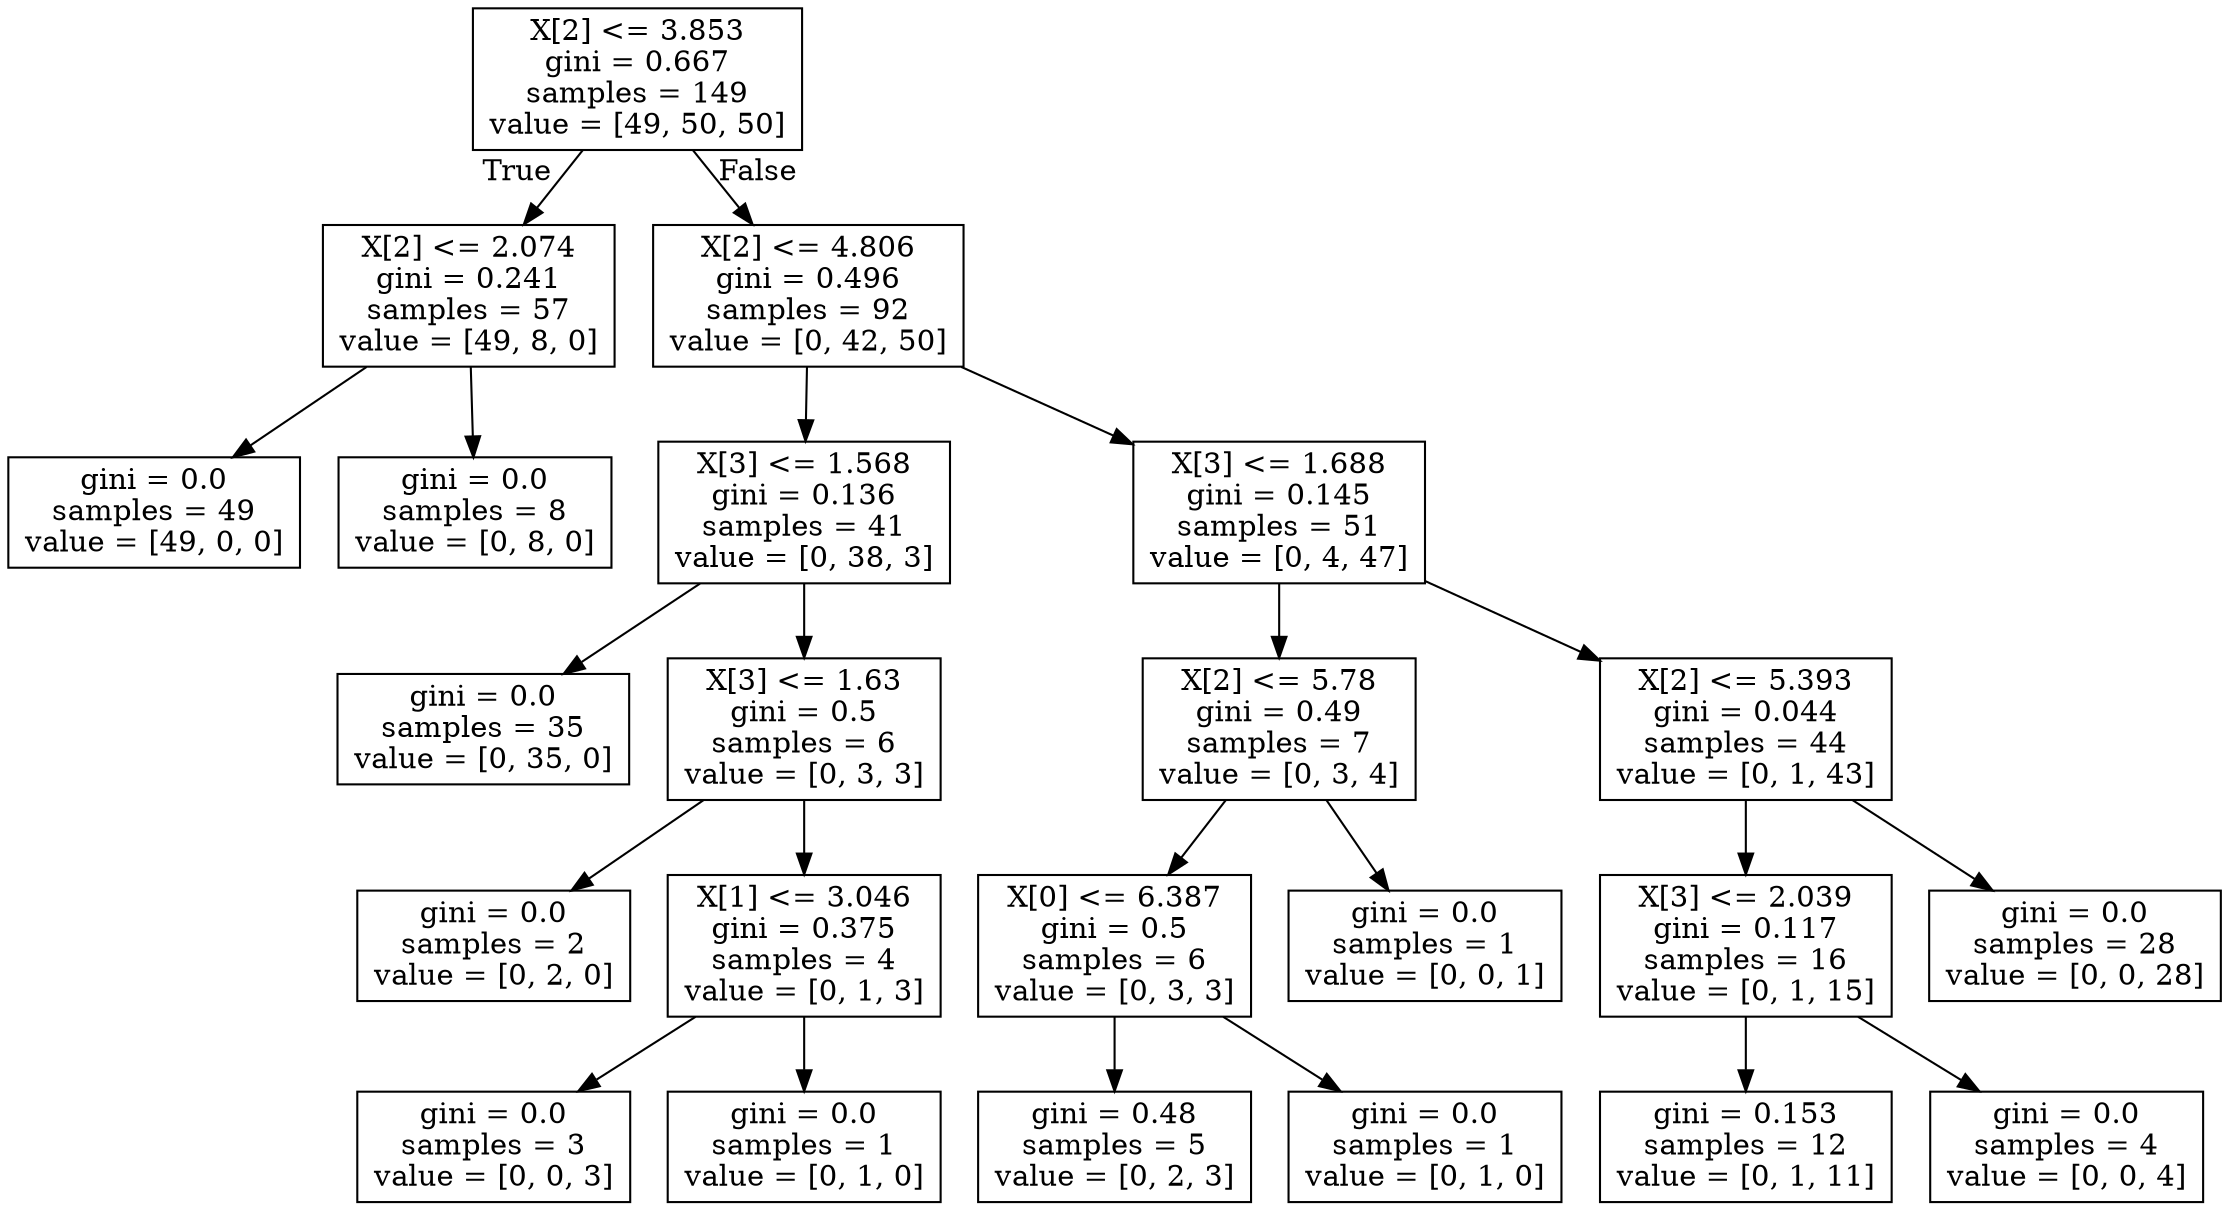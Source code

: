 digraph Tree {
node [shape=box] ;
0 [label="X[2] <= 3.853\ngini = 0.667\nsamples = 149\nvalue = [49, 50, 50]"] ;
1 [label="X[2] <= 2.074\ngini = 0.241\nsamples = 57\nvalue = [49, 8, 0]"] ;
0 -> 1 [labeldistance=2.5, labelangle=45, headlabel="True"] ;
2 [label="gini = 0.0\nsamples = 49\nvalue = [49, 0, 0]"] ;
1 -> 2 ;
3 [label="gini = 0.0\nsamples = 8\nvalue = [0, 8, 0]"] ;
1 -> 3 ;
4 [label="X[2] <= 4.806\ngini = 0.496\nsamples = 92\nvalue = [0, 42, 50]"] ;
0 -> 4 [labeldistance=2.5, labelangle=-45, headlabel="False"] ;
5 [label="X[3] <= 1.568\ngini = 0.136\nsamples = 41\nvalue = [0, 38, 3]"] ;
4 -> 5 ;
6 [label="gini = 0.0\nsamples = 35\nvalue = [0, 35, 0]"] ;
5 -> 6 ;
7 [label="X[3] <= 1.63\ngini = 0.5\nsamples = 6\nvalue = [0, 3, 3]"] ;
5 -> 7 ;
8 [label="gini = 0.0\nsamples = 2\nvalue = [0, 2, 0]"] ;
7 -> 8 ;
9 [label="X[1] <= 3.046\ngini = 0.375\nsamples = 4\nvalue = [0, 1, 3]"] ;
7 -> 9 ;
10 [label="gini = 0.0\nsamples = 3\nvalue = [0, 0, 3]"] ;
9 -> 10 ;
11 [label="gini = 0.0\nsamples = 1\nvalue = [0, 1, 0]"] ;
9 -> 11 ;
12 [label="X[3] <= 1.688\ngini = 0.145\nsamples = 51\nvalue = [0, 4, 47]"] ;
4 -> 12 ;
13 [label="X[2] <= 5.78\ngini = 0.49\nsamples = 7\nvalue = [0, 3, 4]"] ;
12 -> 13 ;
14 [label="X[0] <= 6.387\ngini = 0.5\nsamples = 6\nvalue = [0, 3, 3]"] ;
13 -> 14 ;
15 [label="gini = 0.48\nsamples = 5\nvalue = [0, 2, 3]"] ;
14 -> 15 ;
16 [label="gini = 0.0\nsamples = 1\nvalue = [0, 1, 0]"] ;
14 -> 16 ;
17 [label="gini = 0.0\nsamples = 1\nvalue = [0, 0, 1]"] ;
13 -> 17 ;
18 [label="X[2] <= 5.393\ngini = 0.044\nsamples = 44\nvalue = [0, 1, 43]"] ;
12 -> 18 ;
19 [label="X[3] <= 2.039\ngini = 0.117\nsamples = 16\nvalue = [0, 1, 15]"] ;
18 -> 19 ;
20 [label="gini = 0.153\nsamples = 12\nvalue = [0, 1, 11]"] ;
19 -> 20 ;
21 [label="gini = 0.0\nsamples = 4\nvalue = [0, 0, 4]"] ;
19 -> 21 ;
22 [label="gini = 0.0\nsamples = 28\nvalue = [0, 0, 28]"] ;
18 -> 22 ;
}